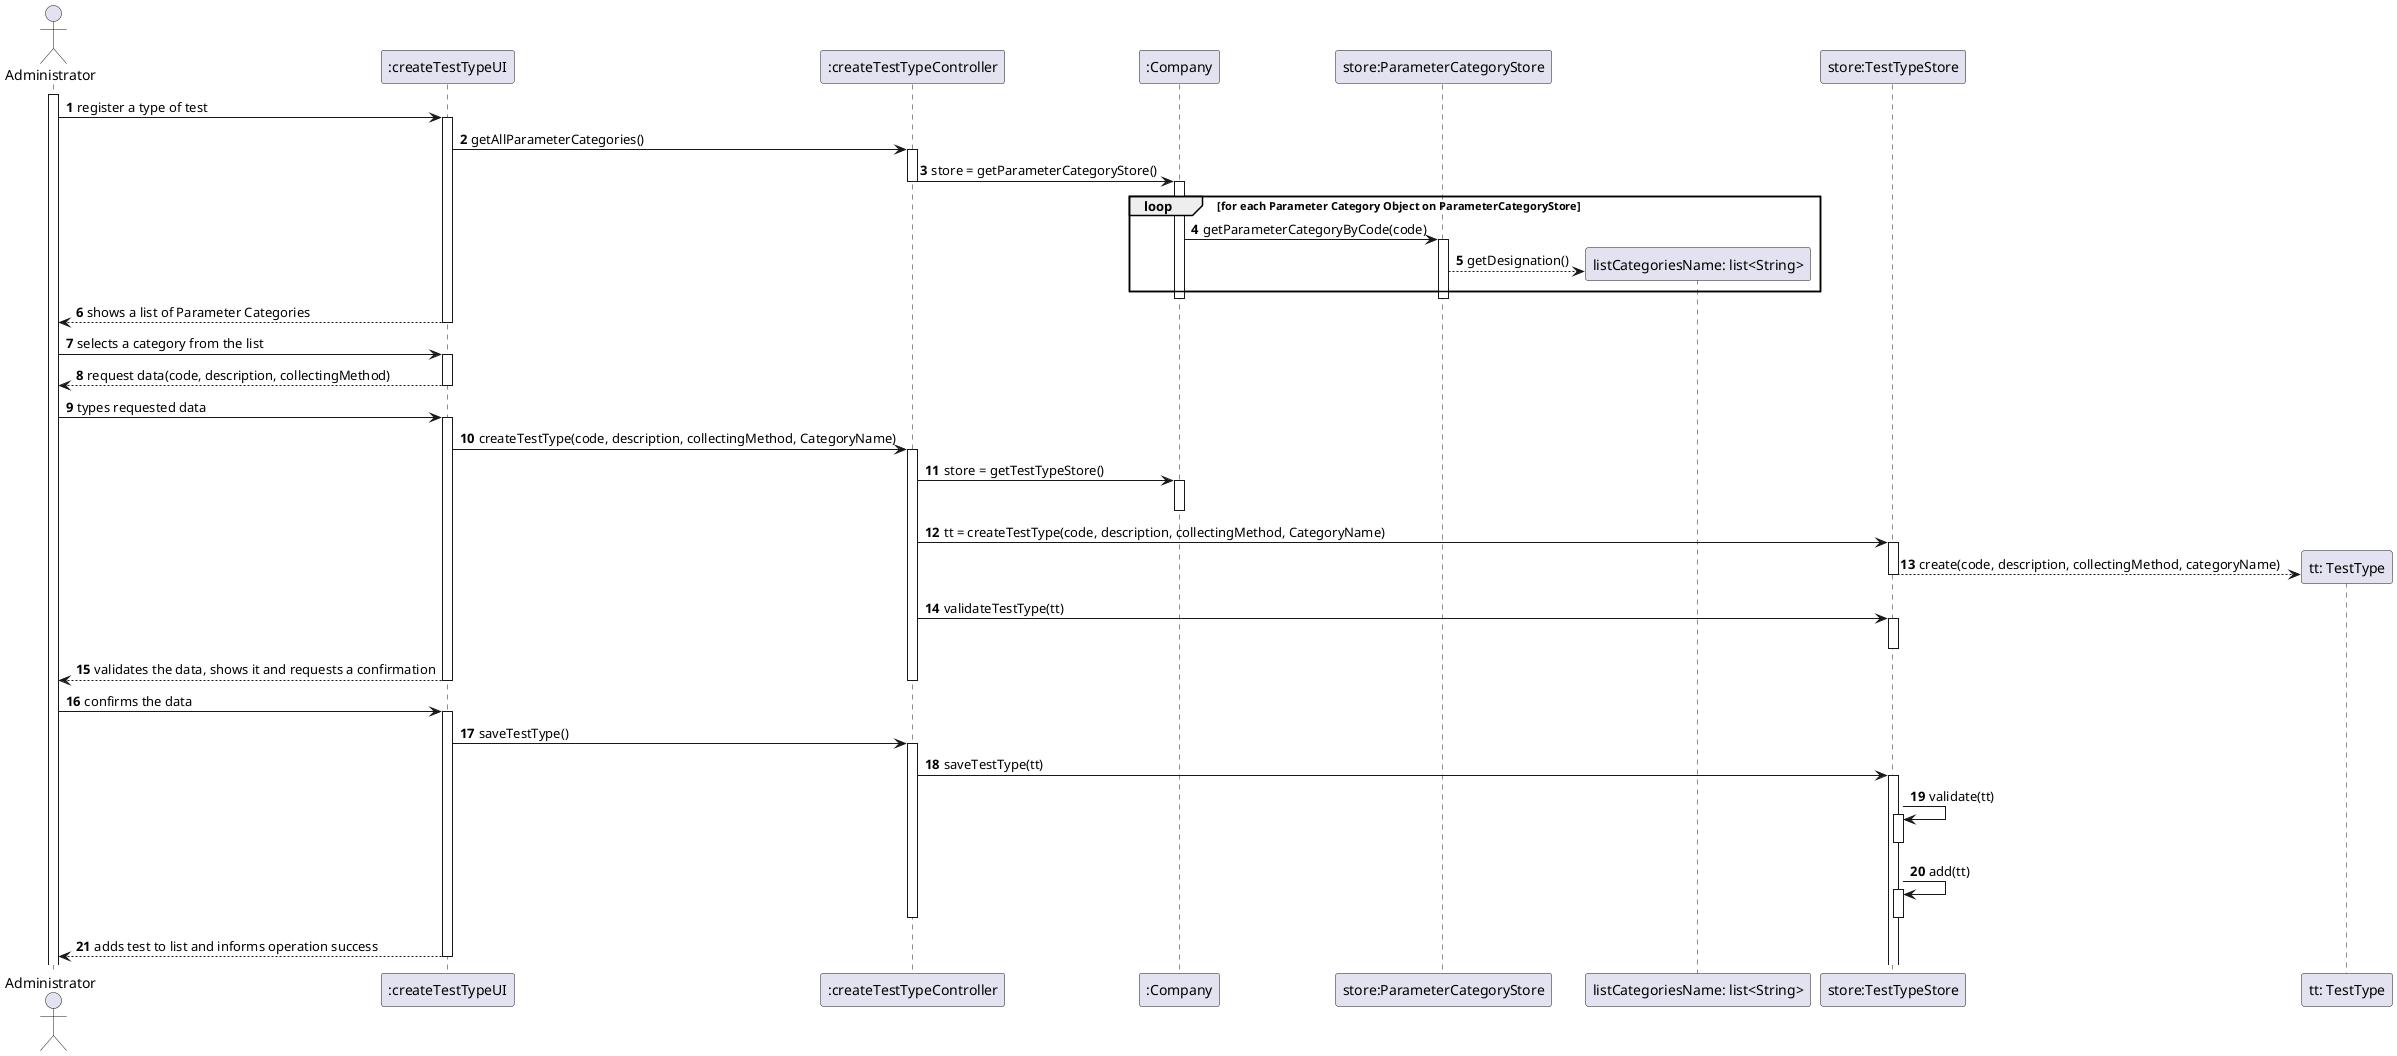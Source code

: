 @startuml
autonumber
actor "Administrator" as admin
activate admin

admin -> ":createTestTypeUI" : register a type of test
activate ":createTestTypeUI"
":createTestTypeUI" -> ":createTestTypeController": getAllParameterCategories()
activate ":createTestTypeController"
":createTestTypeController" -> ":Company": store = getParameterCategoryStore()
deactivate ":createTestTypeController"
activate ":Company"
loop for each Parameter Category Object on ParameterCategoryStore
":Company" -> "store:ParameterCategoryStore": getParameterCategoryByCode(code)
activate "store:ParameterCategoryStore"
create "listCategoriesName: list<String>"
"store:ParameterCategoryStore" --> "listCategoriesName: list<String>": getDesignation()
end
deactivate "store:ParameterCategoryStore"
deactivate ":Company"
":createTestTypeUI" --> admin: shows a list of Parameter Categories
deactivate ":createTestTypeUI"
admin -> ":createTestTypeUI": selects a category from the list
activate ":createTestTypeUI"
":createTestTypeUI" --> admin: request data(code, description, collectingMethod)
deactivate ":createTestTypeUI"
deactivate ":createTestTypeUI"
admin -> ":createTestTypeUI" : types requested data
activate ":createTestTypeUI"
":createTestTypeUI" -> ":createTestTypeController": createTestType(code, description, collectingMethod, CategoryName)
activate ":createTestTypeController"
":createTestTypeController" -> ":Company" : store = getTestTypeStore()
activate ":Company"
deactivate ":Company"
":createTestTypeController" -> "store:TestTypeStore" : tt = createTestType(code, description, collectingMethod, CategoryName)
activate "store:TestTypeStore"
create "tt: TestType"
"store:TestTypeStore" --> "tt: TestType" : create(code, description, collectingMethod, categoryName)
deactivate "store:TestTypeStore"
":createTestTypeController" -> "store:TestTypeStore" : validateTestType(tt)
activate "store:TestTypeStore"
deactivate "store:TestTypeStore"
":createTestTypeUI" --> admin: validates the data, shows it and requests a confirmation
deactivate ":createTestTypeController"
deactivate ":createTestTypeUI"
admin -> ":createTestTypeUI": confirms the data
activate ":createTestTypeUI"
":createTestTypeUI" -> ":createTestTypeController": saveTestType()
activate ":createTestTypeController"
":createTestTypeController" -> "store:TestTypeStore"++ : saveTestType(tt)
"store:TestTypeStore" -> "store:TestTypeStore": validate(tt)
activate "store:TestTypeStore"
deactivate "store:TestTypeStore"
"store:TestTypeStore" -> "store:TestTypeStore": add(tt)
activate "store:TestTypeStore"
deactivate "store:TestTypeStore"
deactivate ":createTestTypeController"
":createTestTypeUI" --> admin: adds test to list and informs operation success
deactivate ":createTestTypeUI"
@enduml